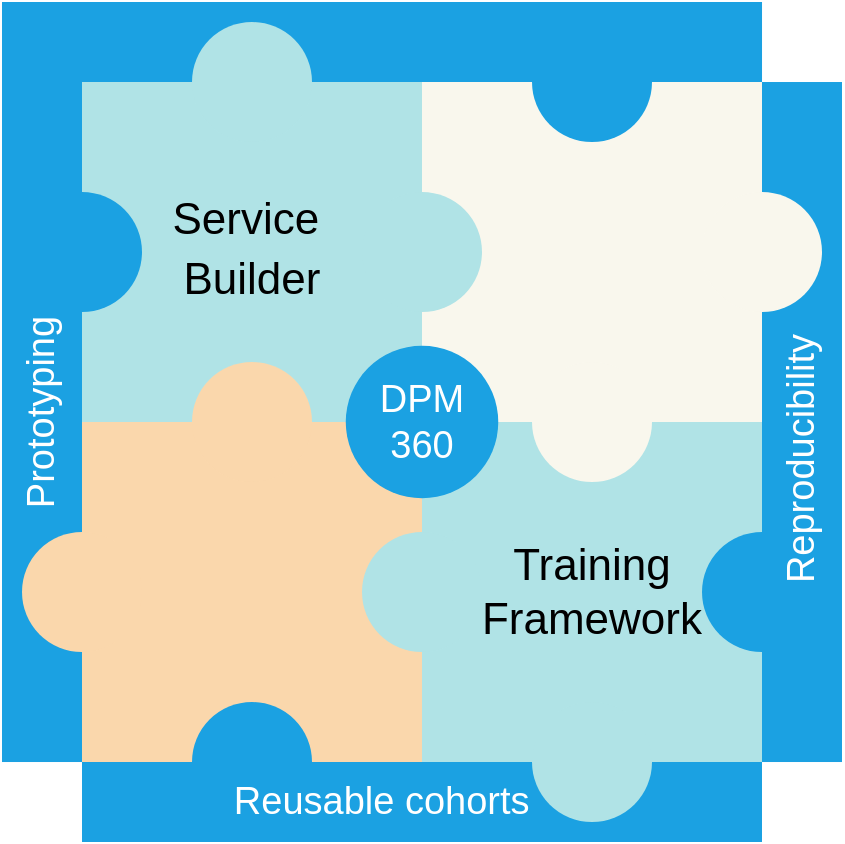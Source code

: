 <mxfile version="14.1.8" type="device"><diagram id="IfMcJNQMXzL7EhhLIIio" name="Page-1"><mxGraphModel dx="1106" dy="852" grid="1" gridSize="10" guides="1" tooltips="1" connect="1" arrows="1" fold="1" page="1" pageScale="1" pageWidth="850" pageHeight="1100" math="0" shadow="0"><root><mxCell id="0"/><mxCell id="1" parent="0"/><mxCell id="EnQCVXiqeZsFjO-wWjKy-16" value="&lt;font style=&quot;font-size: 22px&quot;&gt;Training Framework&lt;/font&gt;" style="whiteSpace=wrap;html=1;aspect=fixed;fillColor=#b0e3e6;strokeColor=none;" vertex="1" parent="1"><mxGeometry x="380" y="400" width="170" height="170" as="geometry"/></mxCell><mxCell id="EnQCVXiqeZsFjO-wWjKy-25" value="" style="ellipse;whiteSpace=wrap;html=1;aspect=fixed;fillColor=#1ba1e2;fontColor=#ffffff;strokeColor=none;" vertex="1" parent="1"><mxGeometry x="520" y="455" width="60" height="60" as="geometry"/></mxCell><mxCell id="EnQCVXiqeZsFjO-wWjKy-33" value="&lt;div style=&quot;text-indent: -36.48px&quot;&gt;Reproducibility&lt;/div&gt;" style="rounded=0;whiteSpace=wrap;html=1;fillColor=#1ba1e2;fontSize=19;align=center;labelPosition=center;verticalLabelPosition=middle;verticalAlign=middle;direction=south;horizontal=0;fontColor=#ffffff;strokeColor=none;" vertex="1" parent="1"><mxGeometry x="550" y="230.01" width="40" height="340" as="geometry"/></mxCell><mxCell id="EnQCVXiqeZsFjO-wWjKy-10" value="&lt;p style=&quot;line-height: 120%&quot;&gt;&lt;font style=&quot;font-size: 22px&quot;&gt;Service&amp;nbsp;&lt;/font&gt;&lt;/p&gt;&lt;p style=&quot;line-height: 120%&quot;&gt;&lt;font style=&quot;font-size: 22px&quot;&gt;Builder&lt;/font&gt;&lt;/p&gt;" style="whiteSpace=wrap;html=1;aspect=fixed;fillColor=#b0e3e6;strokeColor=none;" vertex="1" parent="1"><mxGeometry x="210" y="230" width="170" height="170" as="geometry"/></mxCell><mxCell id="EnQCVXiqeZsFjO-wWjKy-5" value="" style="whiteSpace=wrap;html=1;aspect=fixed;fillColor=#fad7ac;strokeColor=none;" vertex="1" parent="1"><mxGeometry x="210" y="400" width="170" height="170" as="geometry"/></mxCell><mxCell id="EnQCVXiqeZsFjO-wWjKy-6" value="" style="ellipse;whiteSpace=wrap;html=1;aspect=fixed;fillColor=#fad7ac;strokeColor=none;" vertex="1" parent="1"><mxGeometry x="265" y="370" width="60" height="60" as="geometry"/></mxCell><mxCell id="EnQCVXiqeZsFjO-wWjKy-13" value="" style="whiteSpace=wrap;html=1;aspect=fixed;fillColor=#f9f7ed;strokeColor=none;" vertex="1" parent="1"><mxGeometry x="380" y="230" width="170" height="170" as="geometry"/></mxCell><mxCell id="EnQCVXiqeZsFjO-wWjKy-14" value="" style="ellipse;whiteSpace=wrap;html=1;aspect=fixed;fillColor=#f9f7ed;strokeColor=none;" vertex="1" parent="1"><mxGeometry x="435" y="370" width="60" height="60" as="geometry"/></mxCell><mxCell id="EnQCVXiqeZsFjO-wWjKy-12" value="" style="ellipse;whiteSpace=wrap;html=1;aspect=fixed;fillColor=#b0e3e6;strokeColor=none;" vertex="1" parent="1"><mxGeometry x="350" y="455" width="60" height="60" as="geometry"/></mxCell><mxCell id="EnQCVXiqeZsFjO-wWjKy-11" value="" style="ellipse;whiteSpace=wrap;html=1;aspect=fixed;fillColor=#b0e3e6;strokeColor=none;" vertex="1" parent="1"><mxGeometry x="350" y="285" width="60" height="60" as="geometry"/></mxCell><mxCell id="EnQCVXiqeZsFjO-wWjKy-19" value="" style="ellipse;whiteSpace=wrap;html=1;aspect=fixed;fillColor=#1ba1e2;fontColor=#ffffff;strokeColor=none;" vertex="1" parent="1"><mxGeometry x="265" y="540" width="60" height="60" as="geometry"/></mxCell><mxCell id="EnQCVXiqeZsFjO-wWjKy-21" value="" style="ellipse;whiteSpace=wrap;html=1;aspect=fixed;fillColor=#1ba1e2;fontColor=#ffffff;strokeColor=none;" vertex="1" parent="1"><mxGeometry x="180" y="285" width="60" height="60" as="geometry"/></mxCell><mxCell id="EnQCVXiqeZsFjO-wWjKy-22" value="" style="ellipse;whiteSpace=wrap;html=1;aspect=fixed;fillColor=#1ba1e2;fontColor=#ffffff;strokeColor=none;" vertex="1" parent="1"><mxGeometry x="435" y="200" width="60" height="60" as="geometry"/></mxCell><mxCell id="EnQCVXiqeZsFjO-wWjKy-23" value="" style="ellipse;whiteSpace=wrap;html=1;aspect=fixed;fillColor=#f9f7ed;strokeColor=none;" vertex="1" parent="1"><mxGeometry x="520" y="285" width="60" height="60" as="geometry"/></mxCell><mxCell id="EnQCVXiqeZsFjO-wWjKy-28" value="" style="shape=image;verticalLabelPosition=bottom;labelBackgroundColor=#ffffff;verticalAlign=top;aspect=fixed;imageAspect=0;image=https://www.saga-it.com/ce/nmiLEnQu/-/assets/img/ohdsi.png;" vertex="1" parent="1"><mxGeometry x="249.42" y="435" width="91.16" height="100" as="geometry"/></mxCell><mxCell id="EnQCVXiqeZsFjO-wWjKy-30" value="" style="shape=image;verticalLabelPosition=bottom;labelBackgroundColor=#ffffff;verticalAlign=top;aspect=fixed;imageAspect=0;image=https://mlflow.org/docs/0.2.1/_static/MLflow-logo-final-black.png;" vertex="1" parent="1"><mxGeometry x="416" y="295" width="104" height="40" as="geometry"/></mxCell><mxCell id="EnQCVXiqeZsFjO-wWjKy-31" value="DPM 360" style="ellipse;whiteSpace=wrap;html=1;aspect=fixed;fillColor=#1ba1e2;fontSize=19;fontColor=#ffffff;strokeColor=none;" vertex="1" parent="1"><mxGeometry x="341.88" y="361.88" width="76.25" height="76.25" as="geometry"/></mxCell><mxCell id="EnQCVXiqeZsFjO-wWjKy-32" value="&lt;span style=&quot;text-indent: -0.38in&quot;&gt;&amp;nbsp; &amp;nbsp; &amp;nbsp; &amp;nbsp; &amp;nbsp; &amp;nbsp; &amp;nbsp; Reusable cohorts&lt;/span&gt;" style="rounded=0;whiteSpace=wrap;html=1;fillColor=#1ba1e2;fontSize=19;align=left;labelPosition=center;verticalLabelPosition=middle;verticalAlign=middle;fontColor=#ffffff;strokeColor=none;" vertex="1" parent="1"><mxGeometry x="210" y="570" width="340" height="40" as="geometry"/></mxCell><mxCell id="EnQCVXiqeZsFjO-wWjKy-34" value="&lt;div style=&quot;text-indent: -36.48px&quot;&gt;&lt;br&gt;&lt;/div&gt;" style="rounded=0;whiteSpace=wrap;html=1;fillColor=#1ba1e2;fontSize=19;align=center;labelPosition=center;verticalLabelPosition=middle;verticalAlign=middle;direction=west;horizontal=1;fontColor=#ffffff;strokeColor=none;" vertex="1" parent="1"><mxGeometry x="170" y="190" width="380.01" height="40" as="geometry"/></mxCell><mxCell id="EnQCVXiqeZsFjO-wWjKy-20" value="" style="ellipse;whiteSpace=wrap;html=1;aspect=fixed;fillColor=#b0e3e6;strokeColor=none;" vertex="1" parent="1"><mxGeometry x="265" y="200" width="60" height="60" as="geometry"/></mxCell><mxCell id="EnQCVXiqeZsFjO-wWjKy-35" value="&lt;div style=&quot;text-indent: -36.48px&quot;&gt;&lt;div class=&quot;O0&quot; style=&quot;margin-top: 0pt ; margin-bottom: 0pt ; margin-left: 0.38in ; text-indent: -0.38in&quot;&gt;Prototyping&lt;/div&gt;&lt;/div&gt;" style="rounded=0;whiteSpace=wrap;html=1;fillColor=#1ba1e2;fontSize=19;align=center;labelPosition=center;verticalLabelPosition=middle;verticalAlign=middle;direction=north;horizontal=0;fontColor=#ffffff;strokeColor=none;" vertex="1" parent="1"><mxGeometry x="170" y="220" width="40" height="350.01" as="geometry"/></mxCell><mxCell id="EnQCVXiqeZsFjO-wWjKy-18" value="" style="ellipse;whiteSpace=wrap;html=1;aspect=fixed;fillColor=#fad7ac;strokeColor=none;" vertex="1" parent="1"><mxGeometry x="180" y="455" width="60" height="60" as="geometry"/></mxCell><mxCell id="EnQCVXiqeZsFjO-wWjKy-24" value="" style="ellipse;whiteSpace=wrap;html=1;aspect=fixed;fillColor=#b0e3e6;strokeColor=none;" vertex="1" parent="1"><mxGeometry x="435" y="540" width="60" height="60" as="geometry"/></mxCell></root></mxGraphModel></diagram></mxfile>